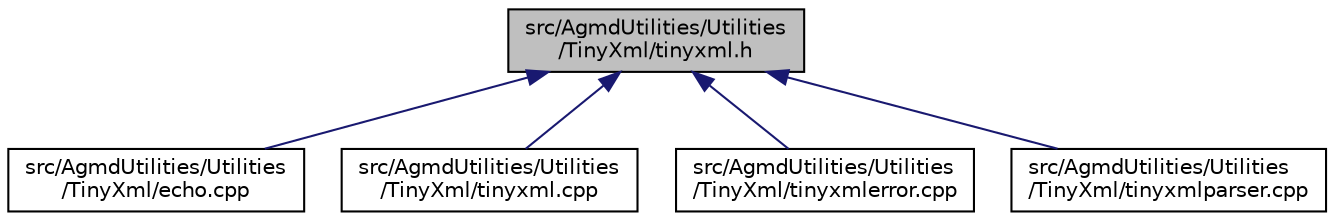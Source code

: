 digraph "src/AgmdUtilities/Utilities/TinyXml/tinyxml.h"
{
  edge [fontname="Helvetica",fontsize="10",labelfontname="Helvetica",labelfontsize="10"];
  node [fontname="Helvetica",fontsize="10",shape=record];
  Node1 [label="src/AgmdUtilities/Utilities\l/TinyXml/tinyxml.h",height=0.2,width=0.4,color="black", fillcolor="grey75", style="filled" fontcolor="black"];
  Node1 -> Node2 [dir="back",color="midnightblue",fontsize="10",style="solid",fontname="Helvetica"];
  Node2 [label="src/AgmdUtilities/Utilities\l/TinyXml/echo.cpp",height=0.2,width=0.4,color="black", fillcolor="white", style="filled",URL="$echo_8cpp.html"];
  Node1 -> Node3 [dir="back",color="midnightblue",fontsize="10",style="solid",fontname="Helvetica"];
  Node3 [label="src/AgmdUtilities/Utilities\l/TinyXml/tinyxml.cpp",height=0.2,width=0.4,color="black", fillcolor="white", style="filled",URL="$tinyxml_8cpp.html"];
  Node1 -> Node4 [dir="back",color="midnightblue",fontsize="10",style="solid",fontname="Helvetica"];
  Node4 [label="src/AgmdUtilities/Utilities\l/TinyXml/tinyxmlerror.cpp",height=0.2,width=0.4,color="black", fillcolor="white", style="filled",URL="$tinyxmlerror_8cpp.html"];
  Node1 -> Node5 [dir="back",color="midnightblue",fontsize="10",style="solid",fontname="Helvetica"];
  Node5 [label="src/AgmdUtilities/Utilities\l/TinyXml/tinyxmlparser.cpp",height=0.2,width=0.4,color="black", fillcolor="white", style="filled",URL="$tinyxmlparser_8cpp.html"];
}
